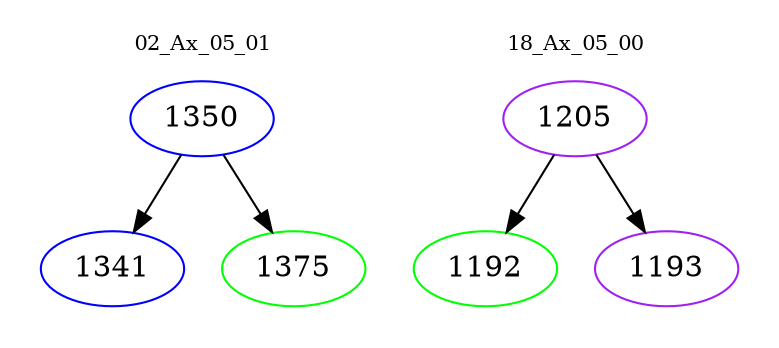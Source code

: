 digraph{
subgraph cluster_0 {
color = white
label = "02_Ax_05_01";
fontsize=10;
T0_1350 [label="1350", color="blue"]
T0_1350 -> T0_1341 [color="black"]
T0_1341 [label="1341", color="blue"]
T0_1350 -> T0_1375 [color="black"]
T0_1375 [label="1375", color="green"]
}
subgraph cluster_1 {
color = white
label = "18_Ax_05_00";
fontsize=10;
T1_1205 [label="1205", color="purple"]
T1_1205 -> T1_1192 [color="black"]
T1_1192 [label="1192", color="green"]
T1_1205 -> T1_1193 [color="black"]
T1_1193 [label="1193", color="purple"]
}
}

